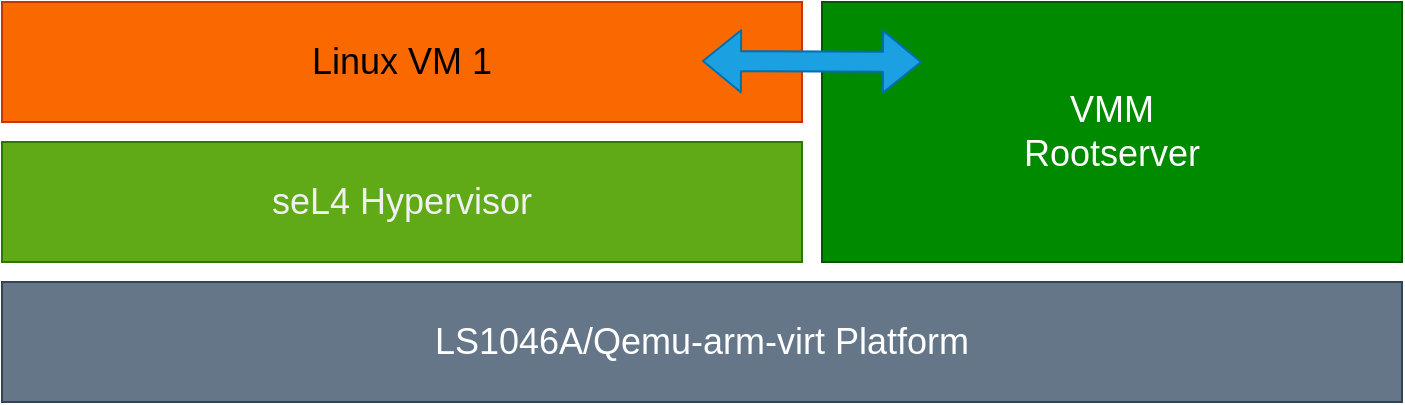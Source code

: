 <mxfile>
    <diagram id="9g5R29wDA8VqFA_4upnq" name="Page-1">
        <mxGraphModel dx="991" dy="779" grid="1" gridSize="10" guides="1" tooltips="1" connect="1" arrows="1" fold="1" page="1" pageScale="1" pageWidth="850" pageHeight="1100" math="0" shadow="0">
            <root>
                <mxCell id="0"/>
                <mxCell id="1" parent="0"/>
                <mxCell id="3" value="&lt;span style=&quot;color: rgb(240, 240, 240); font-size: 18px;&quot;&gt;seL4 Hypervisor&lt;/span&gt;" style="rounded=0;whiteSpace=wrap;html=1;fillColor=#60a917;fontColor=#ffffff;strokeColor=#2D7600;" vertex="1" parent="1">
                    <mxGeometry x="70" y="370" width="400" height="60" as="geometry"/>
                </mxCell>
                <mxCell id="4" value="&lt;font style=&quot;font-size: 18px;&quot;&gt;LS1046A/Qemu-arm-virt Platform&lt;/font&gt;" style="rounded=0;whiteSpace=wrap;html=1;fillColor=#647687;fontColor=#ffffff;strokeColor=#314354;" vertex="1" parent="1">
                    <mxGeometry x="70" y="440" width="700" height="60" as="geometry"/>
                </mxCell>
                <mxCell id="6" value="Linux VM 1" style="rounded=0;whiteSpace=wrap;html=1;fontSize=18;fillColor=#fa6800;fontColor=#000000;strokeColor=#C73500;" vertex="1" parent="1">
                    <mxGeometry x="70" y="300" width="400" height="60" as="geometry"/>
                </mxCell>
                <mxCell id="8" value="VMM&lt;br&gt;Rootserver" style="rounded=0;whiteSpace=wrap;html=1;fontSize=18;fillColor=#008a00;fontColor=#ffffff;strokeColor=#005700;" vertex="1" parent="1">
                    <mxGeometry x="480" y="300" width="290" height="130" as="geometry"/>
                </mxCell>
                <mxCell id="9" value="" style="shape=flexArrow;endArrow=classic;startArrow=classic;html=1;fontSize=18;fillColor=#1ba1e2;strokeColor=#006EAF;" edge="1" parent="1">
                    <mxGeometry width="100" height="100" relative="1" as="geometry">
                        <mxPoint x="420" y="329.5" as="sourcePoint"/>
                        <mxPoint x="530" y="330" as="targetPoint"/>
                    </mxGeometry>
                </mxCell>
            </root>
        </mxGraphModel>
    </diagram>
</mxfile>